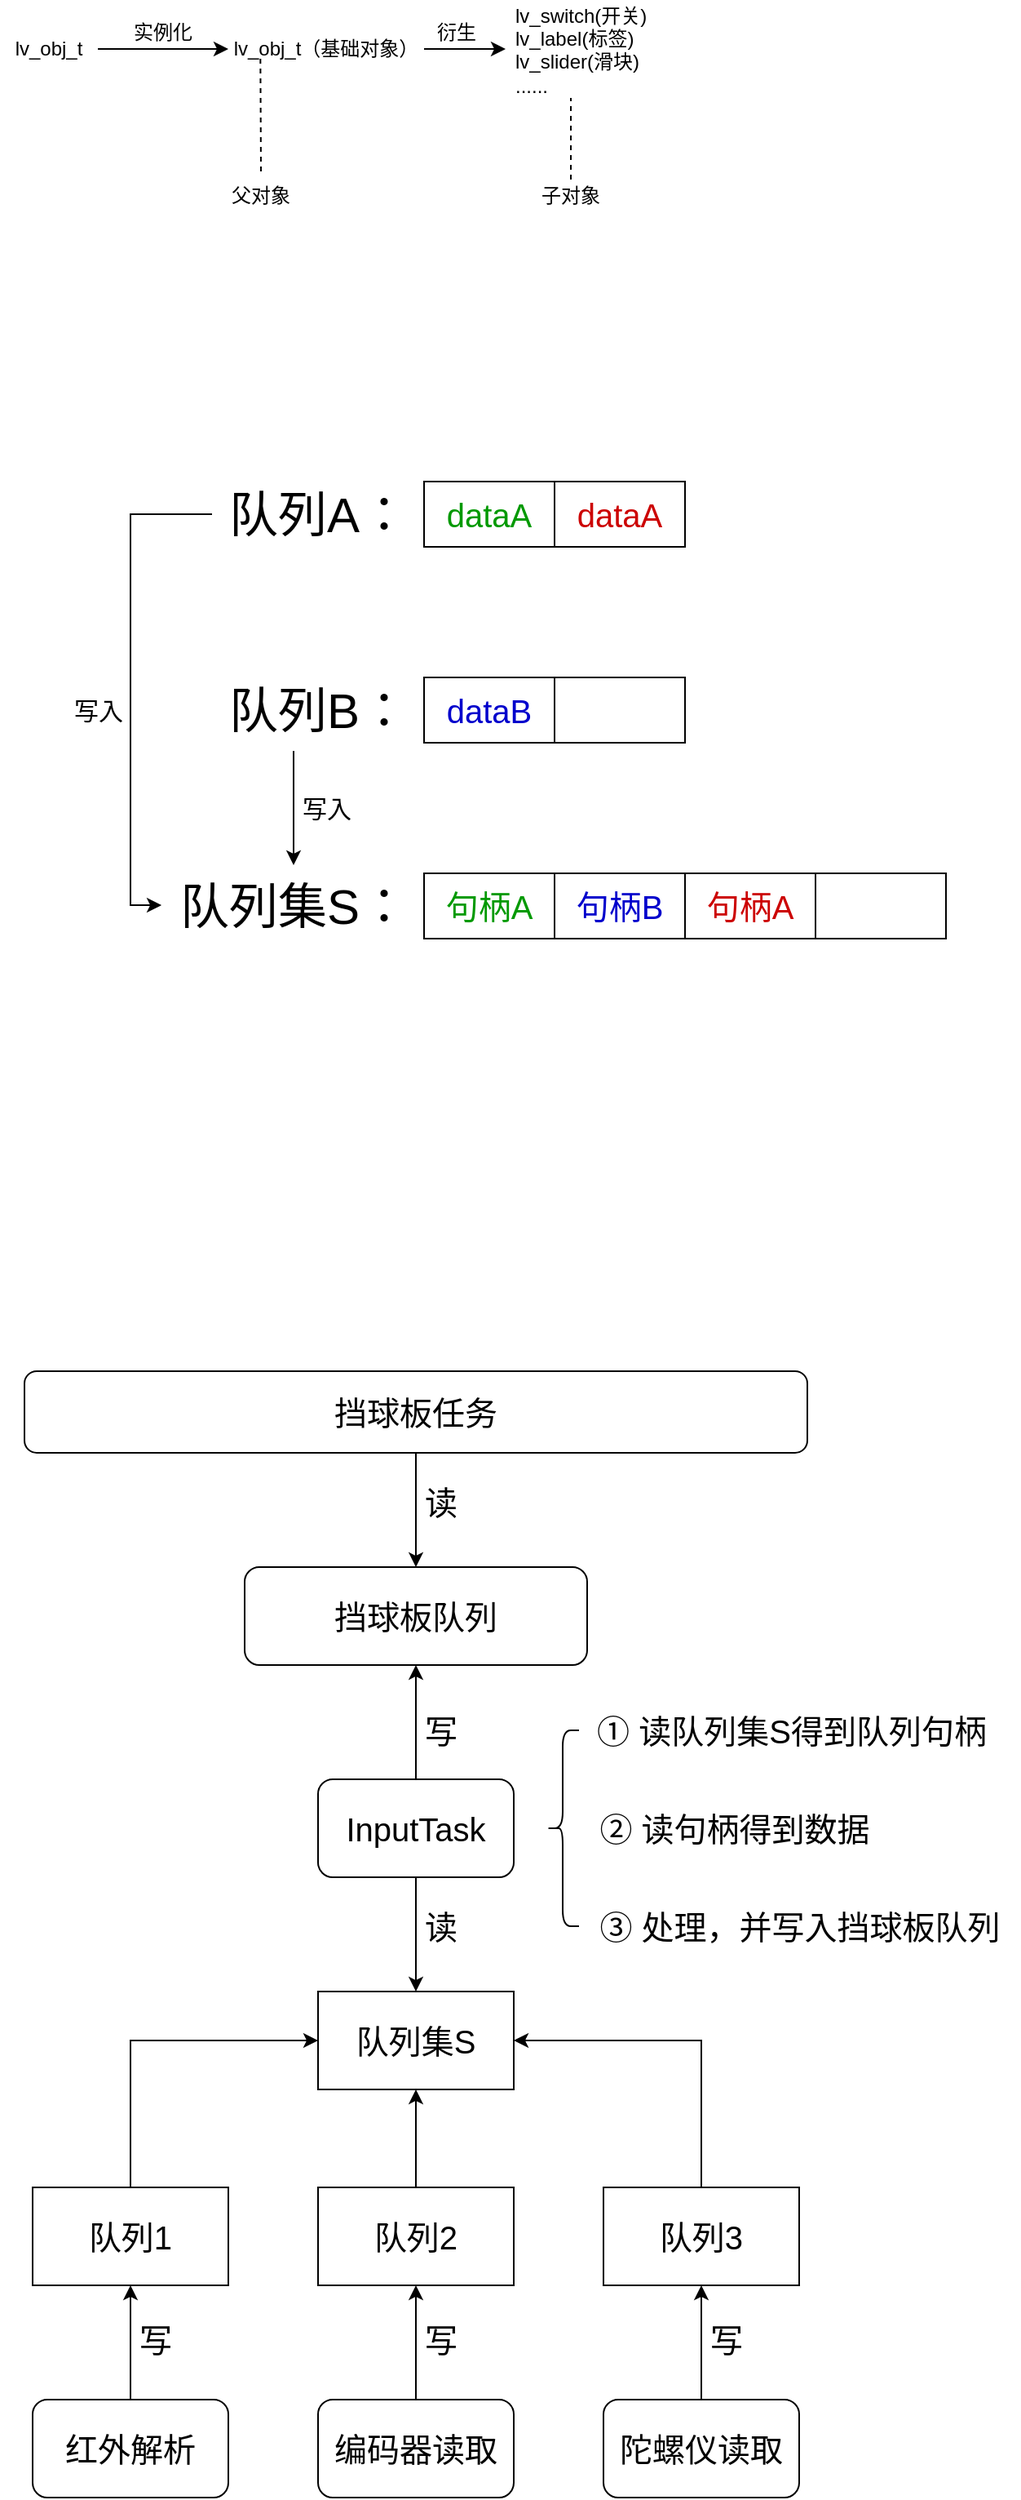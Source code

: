 <mxfile version="24.8.3">
  <diagram name="第 1 页" id="_ni0tFdkjrbXKY8eSUUG">
    <mxGraphModel dx="1737" dy="2214" grid="0" gridSize="10" guides="1" tooltips="1" connect="1" arrows="1" fold="1" page="1" pageScale="1" pageWidth="827" pageHeight="1169" math="0" shadow="0">
      <root>
        <mxCell id="0" />
        <mxCell id="1" parent="0" />
        <mxCell id="1I6HA0RRdN296NGusa85-10" value="" style="edgeStyle=orthogonalEdgeStyle;rounded=0;orthogonalLoop=1;jettySize=auto;html=1;" parent="1" source="1I6HA0RRdN296NGusa85-3" target="1I6HA0RRdN296NGusa85-9" edge="1">
          <mxGeometry relative="1" as="geometry" />
        </mxCell>
        <mxCell id="1I6HA0RRdN296NGusa85-3" value="lv_obj_t" style="text;html=1;strokeColor=none;fillColor=none;align=center;verticalAlign=middle;whiteSpace=wrap;rounded=0;" parent="1" vertex="1">
          <mxGeometry x="105" y="-455" width="60" height="30" as="geometry" />
        </mxCell>
        <mxCell id="1I6HA0RRdN296NGusa85-7" value="lv_switch(开关)&lt;br&gt;lv_label(标签)&lt;br&gt;lv_slider(滑块)&lt;br&gt;......" style="text;strokeColor=none;fillColor=none;align=left;verticalAlign=middle;spacingLeft=4;spacingRight=4;overflow=hidden;points=[[0,0.5],[1,0.5]];portConstraint=eastwest;rotatable=0;whiteSpace=wrap;html=1;" parent="1" vertex="1">
          <mxGeometry x="415" y="-470" width="100" height="60" as="geometry" />
        </mxCell>
        <mxCell id="1I6HA0RRdN296NGusa85-11" value="" style="edgeStyle=orthogonalEdgeStyle;rounded=0;orthogonalLoop=1;jettySize=auto;html=1;" parent="1" source="1I6HA0RRdN296NGusa85-9" target="1I6HA0RRdN296NGusa85-7" edge="1">
          <mxGeometry relative="1" as="geometry" />
        </mxCell>
        <mxCell id="1I6HA0RRdN296NGusa85-9" value="lv_obj_t（基础对象）" style="text;html=1;strokeColor=none;fillColor=none;align=center;verticalAlign=middle;whiteSpace=wrap;rounded=0;" parent="1" vertex="1">
          <mxGeometry x="245" y="-455" width="120" height="30" as="geometry" />
        </mxCell>
        <mxCell id="1I6HA0RRdN296NGusa85-13" value="实例化" style="text;html=1;strokeColor=none;fillColor=none;align=center;verticalAlign=middle;whiteSpace=wrap;rounded=0;" parent="1" vertex="1">
          <mxGeometry x="175" y="-465" width="60" height="30" as="geometry" />
        </mxCell>
        <mxCell id="1I6HA0RRdN296NGusa85-15" value="" style="endArrow=none;dashed=1;html=1;rounded=0;exitX=0.5;exitY=0;exitDx=0;exitDy=0;" parent="1" source="1I6HA0RRdN296NGusa85-17" edge="1">
          <mxGeometry width="50" height="50" relative="1" as="geometry">
            <mxPoint x="264.66" y="-375" as="sourcePoint" />
            <mxPoint x="264.66" y="-435" as="targetPoint" />
          </mxGeometry>
        </mxCell>
        <mxCell id="1I6HA0RRdN296NGusa85-17" value="父对象" style="text;html=1;strokeColor=none;fillColor=none;align=center;verticalAlign=middle;whiteSpace=wrap;rounded=0;" parent="1" vertex="1">
          <mxGeometry x="235" y="-365" width="60" height="30" as="geometry" />
        </mxCell>
        <mxCell id="1I6HA0RRdN296NGusa85-22" value="衍生" style="text;html=1;strokeColor=none;fillColor=none;align=center;verticalAlign=middle;whiteSpace=wrap;rounded=0;" parent="1" vertex="1">
          <mxGeometry x="355" y="-465" width="60" height="30" as="geometry" />
        </mxCell>
        <mxCell id="1I6HA0RRdN296NGusa85-26" value="" style="endArrow=none;dashed=1;html=1;rounded=0;" parent="1" edge="1">
          <mxGeometry width="50" height="50" relative="1" as="geometry">
            <mxPoint x="455" y="-360" as="sourcePoint" />
            <mxPoint x="455" y="-410" as="targetPoint" />
          </mxGeometry>
        </mxCell>
        <mxCell id="1I6HA0RRdN296NGusa85-27" value="子对象" style="text;html=1;strokeColor=none;fillColor=none;align=center;verticalAlign=middle;whiteSpace=wrap;rounded=0;" parent="1" vertex="1">
          <mxGeometry x="425" y="-365" width="60" height="30" as="geometry" />
        </mxCell>
        <mxCell id="dpvznlAJE9aocjxnw6CK-1" value="&lt;font style=&quot;font-size: 30px;&quot;&gt;队列A：&lt;/font&gt;" style="text;html=1;align=center;verticalAlign=middle;resizable=0;points=[];autosize=1;strokeColor=none;fillColor=none;" vertex="1" parent="1">
          <mxGeometry x="235" y="-180" width="130" height="50" as="geometry" />
        </mxCell>
        <mxCell id="dpvznlAJE9aocjxnw6CK-2" value="dataA" style="rounded=0;whiteSpace=wrap;html=1;aspect=fixed;fontSize=20;fontColor=#009900;" vertex="1" parent="1">
          <mxGeometry x="365" y="-175" width="80" height="40" as="geometry" />
        </mxCell>
        <mxCell id="dpvznlAJE9aocjxnw6CK-3" value="dataA" style="rounded=0;whiteSpace=wrap;html=1;aspect=fixed;fontColor=#CC0000;fontSize=20;" vertex="1" parent="1">
          <mxGeometry x="445" y="-175" width="80" height="40" as="geometry" />
        </mxCell>
        <mxCell id="dpvznlAJE9aocjxnw6CK-21" value="" style="edgeStyle=orthogonalEdgeStyle;rounded=0;orthogonalLoop=1;jettySize=auto;html=1;" edge="1" parent="1" source="dpvznlAJE9aocjxnw6CK-4" target="dpvznlAJE9aocjxnw6CK-8">
          <mxGeometry relative="1" as="geometry">
            <Array as="points">
              <mxPoint x="285" y="5" />
              <mxPoint x="285" y="5" />
            </Array>
          </mxGeometry>
        </mxCell>
        <mxCell id="dpvznlAJE9aocjxnw6CK-4" value="&lt;font style=&quot;font-size: 30px;&quot;&gt;队列B：&lt;/font&gt;" style="text;html=1;align=center;verticalAlign=middle;resizable=0;points=[];autosize=1;strokeColor=none;fillColor=none;" vertex="1" parent="1">
          <mxGeometry x="235" y="-60" width="130" height="50" as="geometry" />
        </mxCell>
        <mxCell id="dpvznlAJE9aocjxnw6CK-5" value="dataB" style="rounded=0;whiteSpace=wrap;html=1;aspect=fixed;fontColor=#0000CC;fontSize=20;" vertex="1" parent="1">
          <mxGeometry x="365" y="-55" width="80" height="40" as="geometry" />
        </mxCell>
        <mxCell id="dpvznlAJE9aocjxnw6CK-6" value="" style="rounded=0;whiteSpace=wrap;html=1;aspect=fixed;" vertex="1" parent="1">
          <mxGeometry x="445" y="-55" width="80" height="40" as="geometry" />
        </mxCell>
        <mxCell id="dpvznlAJE9aocjxnw6CK-8" value="&lt;font style=&quot;font-size: 30px;&quot;&gt;队列集S：&lt;/font&gt;" style="text;html=1;align=center;verticalAlign=middle;resizable=0;points=[];autosize=1;strokeColor=none;fillColor=none;" vertex="1" parent="1">
          <mxGeometry x="205" y="60" width="160" height="50" as="geometry" />
        </mxCell>
        <mxCell id="dpvznlAJE9aocjxnw6CK-9" value="句柄A" style="rounded=0;whiteSpace=wrap;html=1;aspect=fixed;fontColor=#009900;fontSize=20;" vertex="1" parent="1">
          <mxGeometry x="365" y="65" width="80" height="40" as="geometry" />
        </mxCell>
        <mxCell id="dpvznlAJE9aocjxnw6CK-10" value="句柄B" style="rounded=0;whiteSpace=wrap;html=1;aspect=fixed;fontColor=#0000CC;fontSize=20;" vertex="1" parent="1">
          <mxGeometry x="445" y="65" width="80" height="40" as="geometry" />
        </mxCell>
        <mxCell id="dpvznlAJE9aocjxnw6CK-11" value="句柄A" style="rounded=0;whiteSpace=wrap;html=1;aspect=fixed;fontColor=#CC0000;fontSize=20;" vertex="1" parent="1">
          <mxGeometry x="525" y="65" width="80" height="40" as="geometry" />
        </mxCell>
        <mxCell id="dpvznlAJE9aocjxnw6CK-12" value="" style="rounded=0;whiteSpace=wrap;html=1;aspect=fixed;" vertex="1" parent="1">
          <mxGeometry x="605" y="65" width="80" height="40" as="geometry" />
        </mxCell>
        <mxCell id="dpvznlAJE9aocjxnw6CK-20" style="edgeStyle=orthogonalEdgeStyle;rounded=0;orthogonalLoop=1;jettySize=auto;html=1;entryX=-0.006;entryY=0.49;entryDx=0;entryDy=0;entryPerimeter=0;" edge="1" parent="1" source="dpvznlAJE9aocjxnw6CK-1" target="dpvznlAJE9aocjxnw6CK-8">
          <mxGeometry relative="1" as="geometry">
            <Array as="points">
              <mxPoint x="185" y="-155" />
              <mxPoint x="185" y="85" />
            </Array>
          </mxGeometry>
        </mxCell>
        <mxCell id="dpvznlAJE9aocjxnw6CK-22" value="写入" style="text;html=1;align=center;verticalAlign=middle;resizable=0;points=[];autosize=1;strokeColor=none;fillColor=none;fontSize=15;" vertex="1" parent="1">
          <mxGeometry x="140" y="-50" width="50" height="30" as="geometry" />
        </mxCell>
        <mxCell id="dpvznlAJE9aocjxnw6CK-24" value="写入" style="text;html=1;align=center;verticalAlign=middle;resizable=0;points=[];autosize=1;strokeColor=none;fillColor=none;fontSize=15;" vertex="1" parent="1">
          <mxGeometry x="280" y="10" width="50" height="30" as="geometry" />
        </mxCell>
        <mxCell id="dpvznlAJE9aocjxnw6CK-53" value="" style="edgeStyle=orthogonalEdgeStyle;rounded=0;orthogonalLoop=1;jettySize=auto;html=1;" edge="1" parent="1" source="dpvznlAJE9aocjxnw6CK-26" target="dpvznlAJE9aocjxnw6CK-27">
          <mxGeometry relative="1" as="geometry" />
        </mxCell>
        <mxCell id="dpvznlAJE9aocjxnw6CK-26" value="&lt;div&gt;&lt;font style=&quot;font-size: 20px;&quot;&gt;挡球板任务&lt;/font&gt;&lt;/div&gt;" style="rounded=1;whiteSpace=wrap;html=1;" vertex="1" parent="1">
          <mxGeometry x="120" y="370" width="480" height="50" as="geometry" />
        </mxCell>
        <mxCell id="dpvznlAJE9aocjxnw6CK-27" value="&lt;div&gt;&lt;span style=&quot;background-color: initial;&quot;&gt;&lt;font style=&quot;font-size: 20px;&quot;&gt;挡球板队列&lt;/font&gt;&lt;/span&gt;&lt;/div&gt;" style="rounded=1;whiteSpace=wrap;html=1;" vertex="1" parent="1">
          <mxGeometry x="255" y="490" width="210" height="60" as="geometry" />
        </mxCell>
        <mxCell id="dpvznlAJE9aocjxnw6CK-52" value="" style="edgeStyle=orthogonalEdgeStyle;rounded=0;orthogonalLoop=1;jettySize=auto;html=1;" edge="1" parent="1" source="dpvznlAJE9aocjxnw6CK-28" target="dpvznlAJE9aocjxnw6CK-27">
          <mxGeometry relative="1" as="geometry" />
        </mxCell>
        <mxCell id="dpvznlAJE9aocjxnw6CK-60" style="edgeStyle=orthogonalEdgeStyle;rounded=0;orthogonalLoop=1;jettySize=auto;html=1;entryX=0.5;entryY=0;entryDx=0;entryDy=0;" edge="1" parent="1" source="dpvznlAJE9aocjxnw6CK-28" target="dpvznlAJE9aocjxnw6CK-30">
          <mxGeometry relative="1" as="geometry" />
        </mxCell>
        <mxCell id="dpvznlAJE9aocjxnw6CK-28" value="&lt;font style=&quot;font-size: 20px;&quot;&gt;InputTask&lt;/font&gt;" style="rounded=1;whiteSpace=wrap;html=1;" vertex="1" parent="1">
          <mxGeometry x="300" y="620" width="120" height="60" as="geometry" />
        </mxCell>
        <mxCell id="dpvznlAJE9aocjxnw6CK-30" value="&lt;font style=&quot;font-size: 20px;&quot;&gt;队列集S&lt;/font&gt;" style="rounded=0;whiteSpace=wrap;html=1;" vertex="1" parent="1">
          <mxGeometry x="300" y="750" width="120" height="60" as="geometry" />
        </mxCell>
        <mxCell id="dpvznlAJE9aocjxnw6CK-48" style="edgeStyle=orthogonalEdgeStyle;rounded=0;orthogonalLoop=1;jettySize=auto;html=1;entryX=0;entryY=0.5;entryDx=0;entryDy=0;" edge="1" parent="1" source="dpvznlAJE9aocjxnw6CK-33" target="dpvznlAJE9aocjxnw6CK-30">
          <mxGeometry relative="1" as="geometry">
            <Array as="points">
              <mxPoint x="185" y="780" />
            </Array>
          </mxGeometry>
        </mxCell>
        <mxCell id="dpvznlAJE9aocjxnw6CK-33" value="&lt;font style=&quot;font-size: 20px;&quot;&gt;队列1&lt;/font&gt;" style="rounded=0;whiteSpace=wrap;html=1;" vertex="1" parent="1">
          <mxGeometry x="125" y="870" width="120" height="60" as="geometry" />
        </mxCell>
        <mxCell id="dpvznlAJE9aocjxnw6CK-49" value="" style="edgeStyle=orthogonalEdgeStyle;rounded=0;orthogonalLoop=1;jettySize=auto;html=1;" edge="1" parent="1" source="dpvznlAJE9aocjxnw6CK-34" target="dpvznlAJE9aocjxnw6CK-30">
          <mxGeometry relative="1" as="geometry" />
        </mxCell>
        <mxCell id="dpvznlAJE9aocjxnw6CK-34" value="&lt;font style=&quot;font-size: 20px;&quot;&gt;队列2&lt;/font&gt;" style="rounded=0;whiteSpace=wrap;html=1;" vertex="1" parent="1">
          <mxGeometry x="300" y="870" width="120" height="60" as="geometry" />
        </mxCell>
        <mxCell id="dpvznlAJE9aocjxnw6CK-50" style="edgeStyle=orthogonalEdgeStyle;rounded=0;orthogonalLoop=1;jettySize=auto;html=1;entryX=1;entryY=0.5;entryDx=0;entryDy=0;" edge="1" parent="1" source="dpvznlAJE9aocjxnw6CK-35" target="dpvznlAJE9aocjxnw6CK-30">
          <mxGeometry relative="1" as="geometry">
            <Array as="points">
              <mxPoint x="535" y="780" />
            </Array>
          </mxGeometry>
        </mxCell>
        <mxCell id="dpvznlAJE9aocjxnw6CK-35" value="&lt;font style=&quot;font-size: 20px;&quot;&gt;队列3&lt;/font&gt;" style="rounded=0;whiteSpace=wrap;html=1;" vertex="1" parent="1">
          <mxGeometry x="475" y="870" width="120" height="60" as="geometry" />
        </mxCell>
        <mxCell id="dpvznlAJE9aocjxnw6CK-45" value="" style="edgeStyle=orthogonalEdgeStyle;rounded=0;orthogonalLoop=1;jettySize=auto;html=1;" edge="1" parent="1" source="dpvznlAJE9aocjxnw6CK-36" target="dpvznlAJE9aocjxnw6CK-33">
          <mxGeometry relative="1" as="geometry" />
        </mxCell>
        <mxCell id="dpvznlAJE9aocjxnw6CK-36" value="&lt;font style=&quot;font-size: 20px;&quot;&gt;红外解析&lt;/font&gt;" style="rounded=1;whiteSpace=wrap;html=1;" vertex="1" parent="1">
          <mxGeometry x="125" y="1000" width="120" height="60" as="geometry" />
        </mxCell>
        <mxCell id="dpvznlAJE9aocjxnw6CK-46" value="" style="edgeStyle=orthogonalEdgeStyle;rounded=0;orthogonalLoop=1;jettySize=auto;html=1;" edge="1" parent="1" source="dpvznlAJE9aocjxnw6CK-37" target="dpvznlAJE9aocjxnw6CK-34">
          <mxGeometry relative="1" as="geometry" />
        </mxCell>
        <mxCell id="dpvznlAJE9aocjxnw6CK-37" value="&lt;font style=&quot;font-size: 20px;&quot;&gt;编码器读取&lt;/font&gt;" style="rounded=1;whiteSpace=wrap;html=1;" vertex="1" parent="1">
          <mxGeometry x="300" y="1000" width="120" height="60" as="geometry" />
        </mxCell>
        <mxCell id="dpvznlAJE9aocjxnw6CK-47" value="" style="edgeStyle=orthogonalEdgeStyle;rounded=0;orthogonalLoop=1;jettySize=auto;html=1;" edge="1" parent="1" source="dpvznlAJE9aocjxnw6CK-38" target="dpvznlAJE9aocjxnw6CK-35">
          <mxGeometry relative="1" as="geometry" />
        </mxCell>
        <mxCell id="dpvznlAJE9aocjxnw6CK-38" value="&lt;font style=&quot;font-size: 20px;&quot;&gt;陀螺仪读取&lt;/font&gt;" style="rounded=1;whiteSpace=wrap;html=1;" vertex="1" parent="1">
          <mxGeometry x="475" y="1000" width="120" height="60" as="geometry" />
        </mxCell>
        <mxCell id="dpvznlAJE9aocjxnw6CK-41" value="&lt;font style=&quot;font-size: 20px;&quot;&gt;①&amp;nbsp;读队列集S得到队列句柄&lt;/font&gt;" style="text;html=1;align=center;verticalAlign=middle;resizable=0;points=[];autosize=1;strokeColor=none;fillColor=none;" vertex="1" parent="1">
          <mxGeometry x="460" y="570" width="260" height="40" as="geometry" />
        </mxCell>
        <mxCell id="dpvznlAJE9aocjxnw6CK-42" value="&lt;font style=&quot;font-size: 20px;&quot;&gt;②&amp;nbsp;读句柄得到数据&lt;/font&gt;" style="text;html=1;align=center;verticalAlign=middle;resizable=0;points=[];autosize=1;strokeColor=none;fillColor=none;" vertex="1" parent="1">
          <mxGeometry x="460" y="630" width="190" height="40" as="geometry" />
        </mxCell>
        <mxCell id="dpvznlAJE9aocjxnw6CK-43" value="&lt;font style=&quot;font-size: 20px;&quot;&gt;③&amp;nbsp;处理，并写入挡球板队列&lt;/font&gt;" style="text;html=1;align=center;verticalAlign=middle;resizable=0;points=[];autosize=1;strokeColor=none;fillColor=none;" vertex="1" parent="1">
          <mxGeometry x="460" y="690" width="270" height="40" as="geometry" />
        </mxCell>
        <mxCell id="dpvznlAJE9aocjxnw6CK-54" value="&lt;font style=&quot;font-size: 20px;&quot;&gt;写&lt;/font&gt;" style="text;html=1;align=center;verticalAlign=middle;resizable=0;points=[];autosize=1;strokeColor=none;fillColor=none;" vertex="1" parent="1">
          <mxGeometry x="180" y="943" width="40" height="40" as="geometry" />
        </mxCell>
        <mxCell id="dpvznlAJE9aocjxnw6CK-58" value="&lt;font style=&quot;font-size: 20px;&quot;&gt;写&lt;/font&gt;" style="text;html=1;align=center;verticalAlign=middle;resizable=0;points=[];autosize=1;strokeColor=none;fillColor=none;" vertex="1" parent="1">
          <mxGeometry x="355" y="943" width="40" height="40" as="geometry" />
        </mxCell>
        <mxCell id="dpvznlAJE9aocjxnw6CK-59" value="&lt;font style=&quot;font-size: 20px;&quot;&gt;写&lt;/font&gt;" style="text;html=1;align=center;verticalAlign=middle;resizable=0;points=[];autosize=1;strokeColor=none;fillColor=none;" vertex="1" parent="1">
          <mxGeometry x="530" y="943" width="40" height="40" as="geometry" />
        </mxCell>
        <mxCell id="dpvznlAJE9aocjxnw6CK-61" value="&lt;font style=&quot;font-size: 20px;&quot;&gt;写&lt;/font&gt;" style="text;html=1;align=center;verticalAlign=middle;resizable=0;points=[];autosize=1;strokeColor=none;fillColor=none;" vertex="1" parent="1">
          <mxGeometry x="355" y="570" width="40" height="40" as="geometry" />
        </mxCell>
        <mxCell id="dpvznlAJE9aocjxnw6CK-62" value="&lt;font style=&quot;font-size: 20px;&quot;&gt;读&lt;/font&gt;" style="text;html=1;align=center;verticalAlign=middle;resizable=0;points=[];autosize=1;strokeColor=none;fillColor=none;" vertex="1" parent="1">
          <mxGeometry x="355" y="690" width="40" height="40" as="geometry" />
        </mxCell>
        <mxCell id="dpvznlAJE9aocjxnw6CK-63" value="&lt;font style=&quot;font-size: 20px;&quot;&gt;读&lt;/font&gt;" style="text;html=1;align=center;verticalAlign=middle;resizable=0;points=[];autosize=1;strokeColor=none;fillColor=none;" vertex="1" parent="1">
          <mxGeometry x="355" y="430" width="40" height="40" as="geometry" />
        </mxCell>
        <mxCell id="dpvznlAJE9aocjxnw6CK-66" value="" style="shape=curlyBracket;whiteSpace=wrap;html=1;rounded=1;labelPosition=left;verticalLabelPosition=middle;align=right;verticalAlign=middle;" vertex="1" parent="1">
          <mxGeometry x="440" y="590" width="20" height="120" as="geometry" />
        </mxCell>
      </root>
    </mxGraphModel>
  </diagram>
</mxfile>
